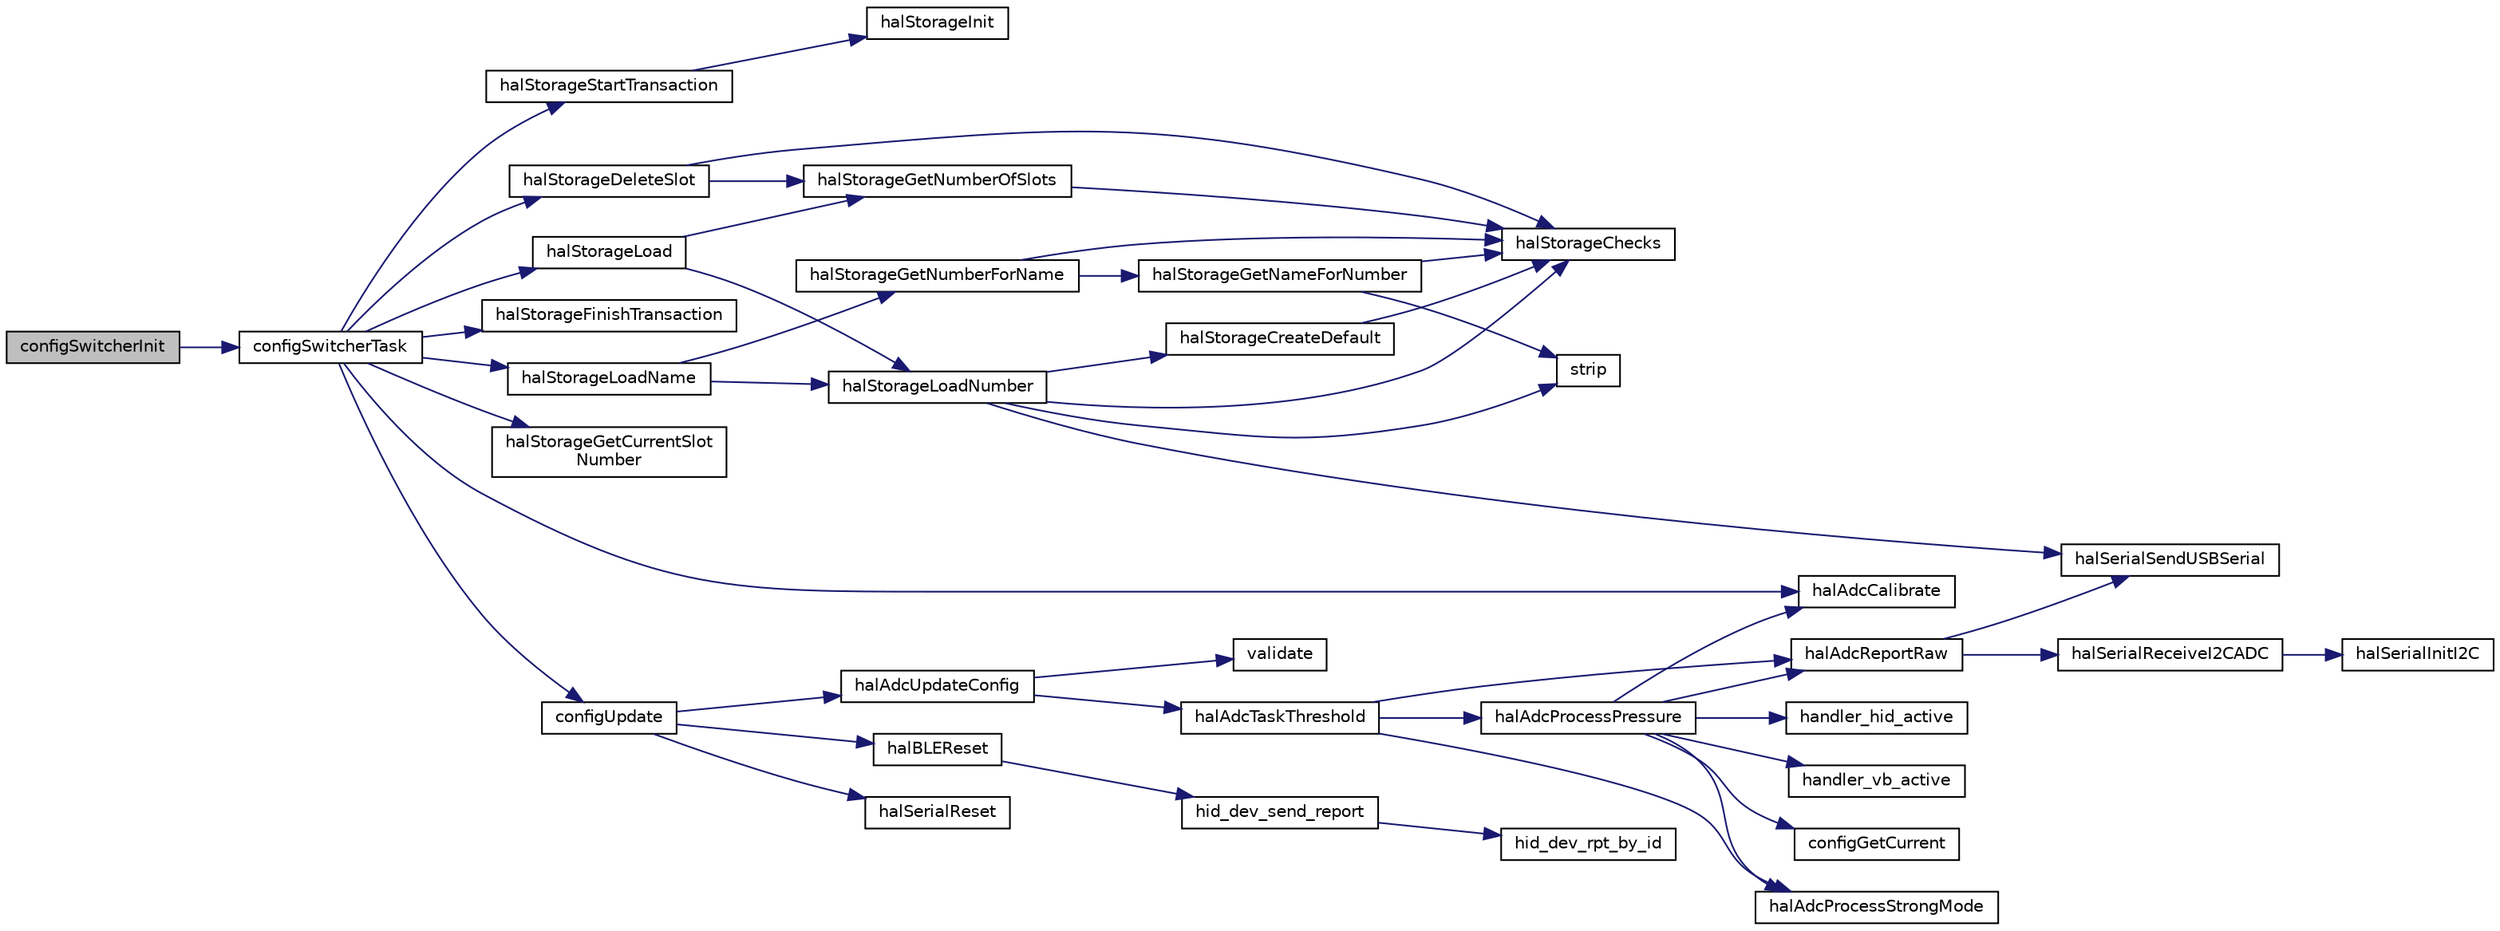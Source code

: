 digraph "configSwitcherInit"
{
  edge [fontname="Helvetica",fontsize="10",labelfontname="Helvetica",labelfontsize="10"];
  node [fontname="Helvetica",fontsize="10",shape=record];
  rankdir="LR";
  Node28 [label="configSwitcherInit",height=0.2,width=0.4,color="black", fillcolor="grey75", style="filled", fontcolor="black"];
  Node28 -> Node29 [color="midnightblue",fontsize="10",style="solid",fontname="Helvetica"];
  Node29 [label="configSwitcherTask",height=0.2,width=0.4,color="black", fillcolor="white", style="filled",URL="$config__switcher_8c.html#af5af5079d1982d42e165039e6de7e40a",tooltip="TASK - Config switcher task, internal config reloading. "];
  Node29 -> Node30 [color="midnightblue",fontsize="10",style="solid",fontname="Helvetica"];
  Node30 [label="halStorageStartTransaction",height=0.2,width=0.4,color="black", fillcolor="white", style="filled",URL="$hal__storage_8c.html#aead99606f84645b2bb6ae000461bf819",tooltip="Start a storage transaction. "];
  Node30 -> Node31 [color="midnightblue",fontsize="10",style="solid",fontname="Helvetica"];
  Node31 [label="halStorageInit",height=0.2,width=0.4,color="black", fillcolor="white", style="filled",URL="$hal__storage_8c.html#a606e5842dd354f1fb4a738ba95c6d5d1",tooltip="internal function to init the filesystem if handle is invalid "];
  Node29 -> Node32 [color="midnightblue",fontsize="10",style="solid",fontname="Helvetica"];
  Node32 [label="halStorageLoad",height=0.2,width=0.4,color="black", fillcolor="white", style="filled",URL="$hal__storage_8c.html#afffed2d32aac2287e95d943dd588db6c",tooltip="Load a slot by an action. "];
  Node32 -> Node33 [color="midnightblue",fontsize="10",style="solid",fontname="Helvetica"];
  Node33 [label="halStorageGetNumberOfSlots",height=0.2,width=0.4,color="black", fillcolor="white", style="filled",URL="$hal__storage_8c.html#a7e0a934f829b47e2445189dd95e962d6",tooltip="Get the number of stored slots. "];
  Node33 -> Node34 [color="midnightblue",fontsize="10",style="solid",fontname="Helvetica"];
  Node34 [label="halStorageChecks",height=0.2,width=0.4,color="black", fillcolor="white", style="filled",URL="$hal__storage_8c.html#a4b6566ef5b69c85d422df52435c95d36",tooltip="Internal helper to check for a valid WL handle and the correct tid. "];
  Node32 -> Node35 [color="midnightblue",fontsize="10",style="solid",fontname="Helvetica"];
  Node35 [label="halStorageLoadNumber",height=0.2,width=0.4,color="black", fillcolor="white", style="filled",URL="$hal__storage_8c.html#a670ba7fad19e9a70672d73897785712f",tooltip="Load a slot by a slot number (starting with 0) "];
  Node35 -> Node34 [color="midnightblue",fontsize="10",style="solid",fontname="Helvetica"];
  Node35 -> Node36 [color="midnightblue",fontsize="10",style="solid",fontname="Helvetica"];
  Node36 [label="halStorageCreateDefault",height=0.2,width=0.4,color="black", fillcolor="white", style="filled",URL="$hal__storage_8c.html#aed4beb2e1bd8cd78a201fbcb49958cba",tooltip="Create a new default slot. "];
  Node36 -> Node34 [color="midnightblue",fontsize="10",style="solid",fontname="Helvetica"];
  Node35 -> Node37 [color="midnightblue",fontsize="10",style="solid",fontname="Helvetica"];
  Node37 [label="strip",height=0.2,width=0.4,color="black", fillcolor="white", style="filled",URL="$hal__storage_8c.html#a76299b86e144434260dcab80323ec9da",tooltip="Strips away \r\t and \n. "];
  Node35 -> Node38 [color="midnightblue",fontsize="10",style="solid",fontname="Helvetica"];
  Node38 [label="halSerialSendUSBSerial",height=0.2,width=0.4,color="black", fillcolor="white", style="filled",URL="$hal__serial_8c.html#af78683f30da18cfc19c2c91006ec6155",tooltip="Send serial bytes to USB-Serial (USB-CDC) "];
  Node29 -> Node39 [color="midnightblue",fontsize="10",style="solid",fontname="Helvetica"];
  Node39 [label="halStorageDeleteSlot",height=0.2,width=0.4,color="black", fillcolor="white", style="filled",URL="$hal__storage_8c.html#a8abf9a5b8727dc8d7cbe76ba0e2dcb6b",tooltip="Delete one or all slots. "];
  Node39 -> Node33 [color="midnightblue",fontsize="10",style="solid",fontname="Helvetica"];
  Node39 -> Node34 [color="midnightblue",fontsize="10",style="solid",fontname="Helvetica"];
  Node29 -> Node40 [color="midnightblue",fontsize="10",style="solid",fontname="Helvetica"];
  Node40 [label="halStorageFinishTransaction",height=0.2,width=0.4,color="black", fillcolor="white", style="filled",URL="$hal__storage_8c.html#a00b5db14e24d7ada8a42aa6b3f1a1cb7",tooltip="Finish a storage transaction. "];
  Node29 -> Node41 [color="midnightblue",fontsize="10",style="solid",fontname="Helvetica"];
  Node41 [label="halStorageLoadName",height=0.2,width=0.4,color="black", fillcolor="white", style="filled",URL="$hal__storage_8c.html#a57cdf5734cdbad3dbb5f18f71dd27501",tooltip="Load a slot by a slot name. "];
  Node41 -> Node42 [color="midnightblue",fontsize="10",style="solid",fontname="Helvetica"];
  Node42 [label="halStorageGetNumberForName",height=0.2,width=0.4,color="black", fillcolor="white", style="filled",URL="$hal__storage_8c.html#aae19bcf97360ccd7af4ddf906ff85141",tooltip="Get the number of a slotname. "];
  Node42 -> Node34 [color="midnightblue",fontsize="10",style="solid",fontname="Helvetica"];
  Node42 -> Node43 [color="midnightblue",fontsize="10",style="solid",fontname="Helvetica"];
  Node43 [label="halStorageGetNameForNumber",height=0.2,width=0.4,color="black", fillcolor="white", style="filled",URL="$hal__storage_8c.html#a2046481d14910cc6a5b0086a796f293b",tooltip="Get the name of a slot number. "];
  Node43 -> Node34 [color="midnightblue",fontsize="10",style="solid",fontname="Helvetica"];
  Node43 -> Node37 [color="midnightblue",fontsize="10",style="solid",fontname="Helvetica"];
  Node41 -> Node35 [color="midnightblue",fontsize="10",style="solid",fontname="Helvetica"];
  Node29 -> Node44 [color="midnightblue",fontsize="10",style="solid",fontname="Helvetica"];
  Node44 [label="halStorageGetCurrentSlot\lNumber",height=0.2,width=0.4,color="black", fillcolor="white", style="filled",URL="$hal__storage_8c.html#aa5da838bef47becbd2b5bd96a60c75b3",tooltip="Get number of currently loaded slot. "];
  Node29 -> Node45 [color="midnightblue",fontsize="10",style="solid",fontname="Helvetica"];
  Node45 [label="halAdcCalibrate",height=0.2,width=0.4,color="black", fillcolor="white", style="filled",URL="$hal__adc_8c.html#ae549c157d94729e8b06cb391f0f2c97b",tooltip="Calibration function. "];
  Node29 -> Node46 [color="midnightblue",fontsize="10",style="solid",fontname="Helvetica"];
  Node46 [label="configUpdate",height=0.2,width=0.4,color="black", fillcolor="white", style="filled",URL="$config__switcher_8c.html#af8fae43accd789bf2355c79ff44c2ae9",tooltip="Request config update. "];
  Node46 -> Node47 [color="midnightblue",fontsize="10",style="solid",fontname="Helvetica"];
  Node47 [label="halAdcUpdateConfig",height=0.2,width=0.4,color="black", fillcolor="white", style="filled",URL="$hal__adc_8c.html#a4135bb73c2271b4a27db8d8d81884de7",tooltip="Reload ADC config. "];
  Node47 -> Node48 [color="midnightblue",fontsize="10",style="solid",fontname="Helvetica"];
  Node48 [label="validate",height=0.2,width=0.4,color="black", fillcolor="white", style="filled",URL="$hal__adc_8c.html#accb1d998767113559a5a93fd9d0abb2c",tooltip="Validate the input value and replace with default if not matching. "];
  Node47 -> Node49 [color="midnightblue",fontsize="10",style="solid",fontname="Helvetica"];
  Node49 [label="halAdcTaskThreshold",height=0.2,width=0.4,color="black", fillcolor="white", style="filled",URL="$hal__adc_8c.html#aee719704e643d27c1faab768cf4bc22e",tooltip="HAL TASK - Threshold task for ADC. "];
  Node49 -> Node50 [color="midnightblue",fontsize="10",style="solid",fontname="Helvetica"];
  Node50 [label="halAdcProcessStrongMode",height=0.2,width=0.4,color="black", fillcolor="white", style="filled",URL="$hal__adc_8c.html#a3cddaa804609f2e34f3cbda1d43ff1b4",tooltip="Trigger strong sip/puff + action according to input data. "];
  Node49 -> Node51 [color="midnightblue",fontsize="10",style="solid",fontname="Helvetica"];
  Node51 [label="halAdcReportRaw",height=0.2,width=0.4,color="black", fillcolor="white", style="filled",URL="$hal__adc_8c.html#a8743abcde6f190545c429f072c16106d",tooltip="Report raw values via serial interface. "];
  Node51 -> Node38 [color="midnightblue",fontsize="10",style="solid",fontname="Helvetica"];
  Node51 -> Node52 [color="midnightblue",fontsize="10",style="solid",fontname="Helvetica"];
  Node52 [label="halSerialReceiveI2CADC",height=0.2,width=0.4,color="black", fillcolor="white", style="filled",URL="$hal__serial_8c.html#a5dd33d8e55ba33bdecfa78bc11c618b3",tooltip="Read ADC data via I2C from LPC chip. "];
  Node52 -> Node53 [color="midnightblue",fontsize="10",style="solid",fontname="Helvetica"];
  Node53 [label="halSerialInitI2C",height=0.2,width=0.4,color="black", fillcolor="white", style="filled",URL="$hal__serial_8c.html#a4d756bd77bd3ad6e8b7f7411a1624baa",tooltip="Initialize I2C for reading ADC values from LPC. "];
  Node49 -> Node54 [color="midnightblue",fontsize="10",style="solid",fontname="Helvetica"];
  Node54 [label="halAdcProcessPressure",height=0.2,width=0.4,color="black", fillcolor="white", style="filled",URL="$hal__adc_8c.html#a78419739020988cffc83ffcbc7103b05",tooltip="Process pressure sensor (sip & puff) "];
  Node54 -> Node55 [color="midnightblue",fontsize="10",style="solid",fontname="Helvetica"];
  Node55 [label="configGetCurrent",height=0.2,width=0.4,color="black", fillcolor="white", style="filled",URL="$config__switcher_8c.html#a921538bec34d128a44a748fd5a2c391f",tooltip="Get the current config struct. "];
  Node54 -> Node56 [color="midnightblue",fontsize="10",style="solid",fontname="Helvetica"];
  Node56 [label="handler_hid_active",height=0.2,width=0.4,color="black", fillcolor="white", style="filled",URL="$handler__hid_8c.html#ad5f00875286c562930f8a80d6a513c51",tooltip="Check if a VB is active in this handler. "];
  Node54 -> Node57 [color="midnightblue",fontsize="10",style="solid",fontname="Helvetica"];
  Node57 [label="handler_vb_active",height=0.2,width=0.4,color="black", fillcolor="white", style="filled",URL="$handler__vb_8c.html#ad51537b78005f099e2422d4a715874da",tooltip="Check if a VB is active in this handler. "];
  Node54 -> Node51 [color="midnightblue",fontsize="10",style="solid",fontname="Helvetica"];
  Node54 -> Node50 [color="midnightblue",fontsize="10",style="solid",fontname="Helvetica"];
  Node54 -> Node45 [color="midnightblue",fontsize="10",style="solid",fontname="Helvetica"];
  Node46 -> Node58 [color="midnightblue",fontsize="10",style="solid",fontname="Helvetica"];
  Node58 [label="halBLEReset",height=0.2,width=0.4,color="black", fillcolor="white", style="filled",URL="$hal__ble_8c.html#accf307974a0046bce38582d0260bf841",tooltip="Reset the BLE data. "];
  Node58 -> Node59 [color="midnightblue",fontsize="10",style="solid",fontname="Helvetica"];
  Node59 [label="hid_dev_send_report",height=0.2,width=0.4,color="black", fillcolor="white", style="filled",URL="$hid__dev_8c.html#a8ae7c69dfd4b740534df123a303a8832"];
  Node59 -> Node60 [color="midnightblue",fontsize="10",style="solid",fontname="Helvetica"];
  Node60 [label="hid_dev_rpt_by_id",height=0.2,width=0.4,color="black", fillcolor="white", style="filled",URL="$hid__dev_8c.html#a1a247bc038a3368cea0bde2303aa8301"];
  Node46 -> Node61 [color="midnightblue",fontsize="10",style="solid",fontname="Helvetica"];
  Node61 [label="halSerialReset",height=0.2,width=0.4,color="black", fillcolor="white", style="filled",URL="$hal__serial_8c.html#ab2261f95747ee5806ebdec880d09ca89",tooltip="Reset the serial HID report data. "];
}
